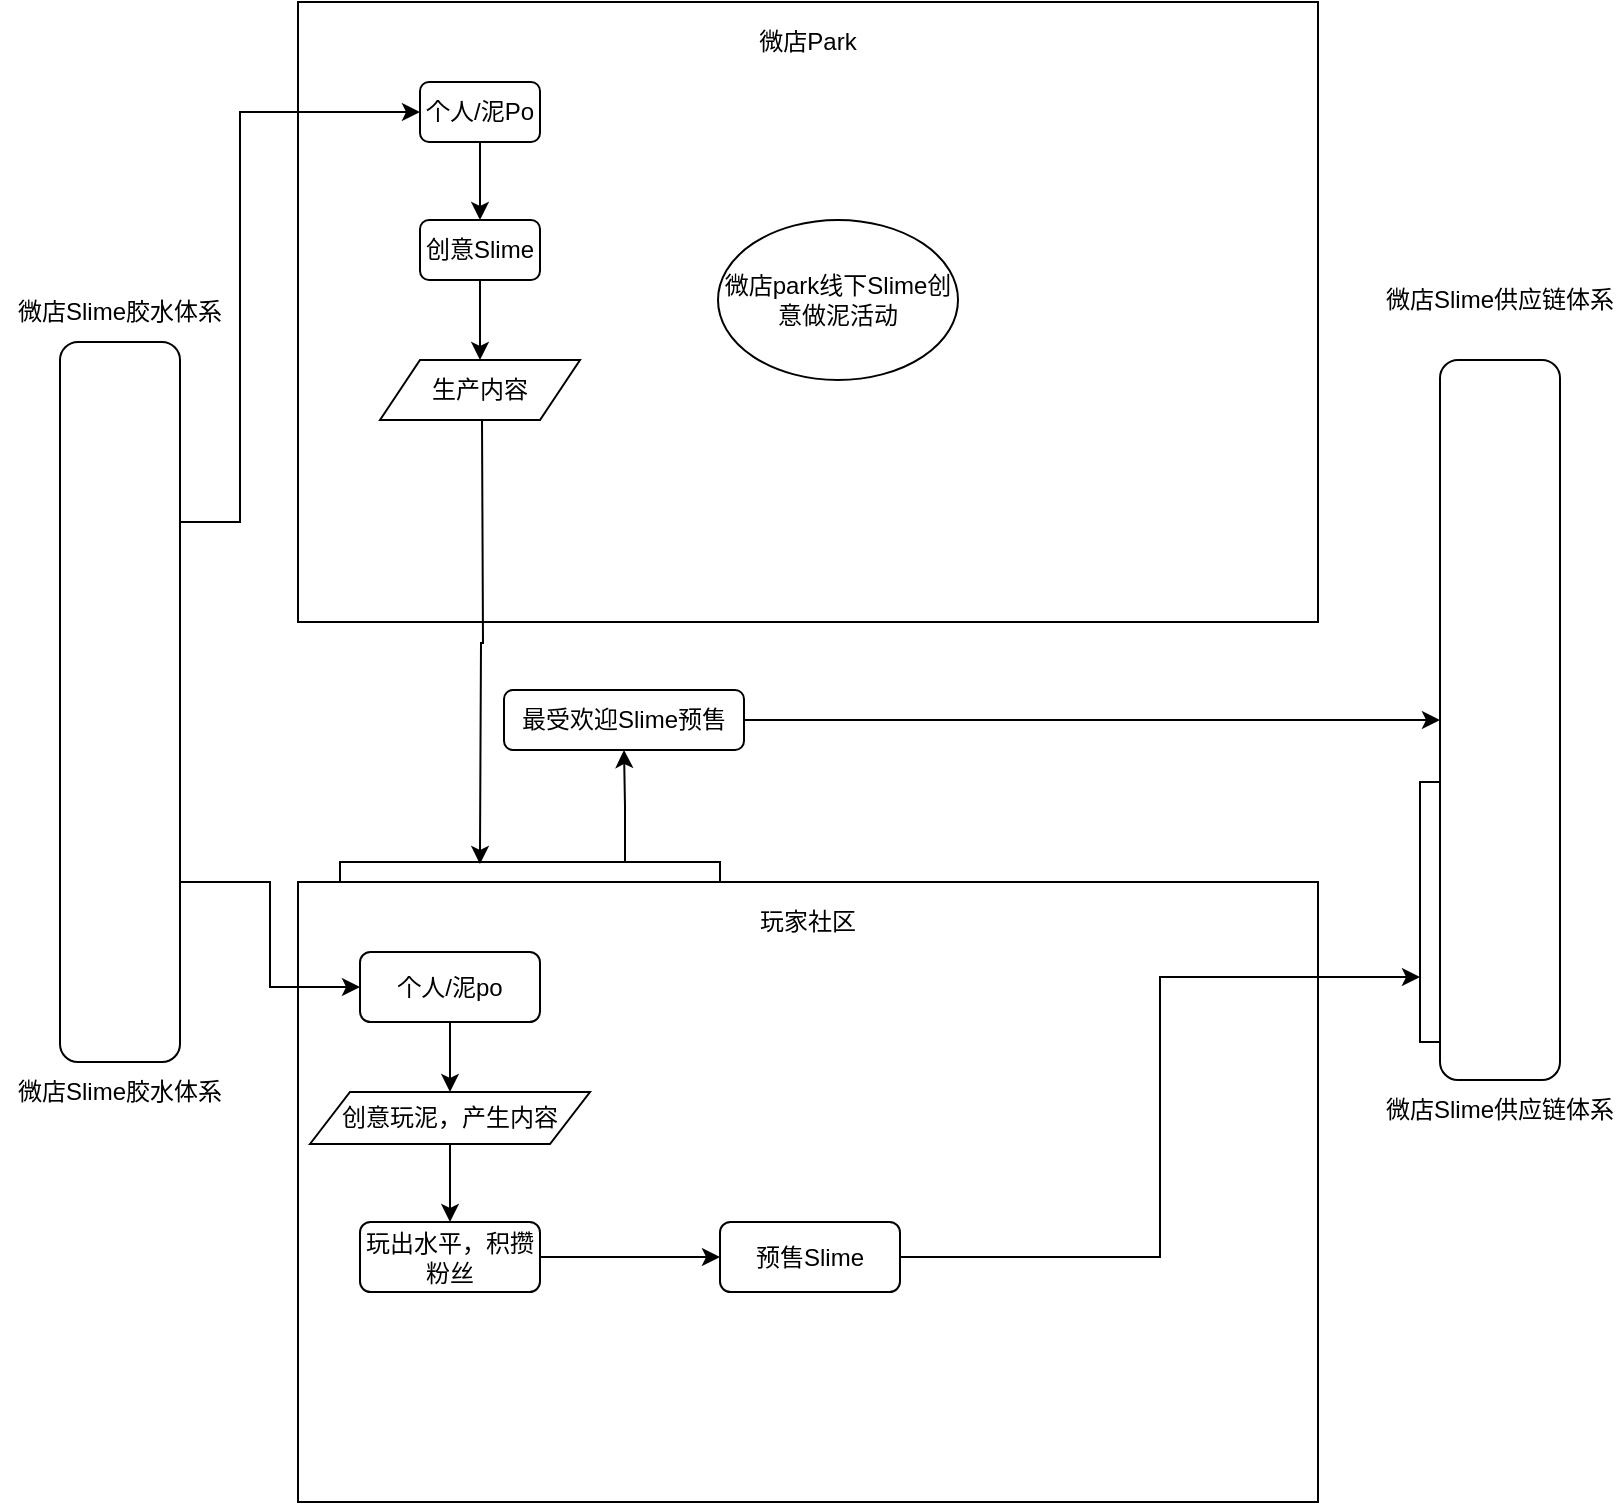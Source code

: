 <mxfile version="14.6.6" type="github">
  <diagram id="RX2YPMwh17J4jpXxYe5_" name="Page-1">
    <mxGraphModel dx="1126" dy="532" grid="1" gridSize="10" guides="1" tooltips="1" connect="1" arrows="1" fold="1" page="1" pageScale="1" pageWidth="827" pageHeight="1169" math="0" shadow="0">
      <root>
        <mxCell id="0" />
        <mxCell id="1" parent="0" />
        <mxCell id="JZUTQ4r3dBrUBhsWAXrr-1" value="" style="rounded=0;whiteSpace=wrap;html=1;fillColor=none;" vertex="1" parent="1">
          <mxGeometry x="159" y="40" width="510" height="310" as="geometry" />
        </mxCell>
        <mxCell id="JZUTQ4r3dBrUBhsWAXrr-2" value="微店Park" style="text;html=1;strokeColor=none;fillColor=none;align=center;verticalAlign=middle;whiteSpace=wrap;rounded=0;" vertex="1" parent="1">
          <mxGeometry x="369" y="50" width="90" height="20" as="geometry" />
        </mxCell>
        <mxCell id="JZUTQ4r3dBrUBhsWAXrr-4" value="" style="rounded=0;whiteSpace=wrap;html=1;fillColor=none;" vertex="1" parent="1">
          <mxGeometry x="159" y="480" width="510" height="310" as="geometry" />
        </mxCell>
        <mxCell id="JZUTQ4r3dBrUBhsWAXrr-5" value="玩家社区" style="text;html=1;strokeColor=none;fillColor=none;align=center;verticalAlign=middle;whiteSpace=wrap;rounded=0;" vertex="1" parent="1">
          <mxGeometry x="369" y="490" width="90" height="20" as="geometry" />
        </mxCell>
        <mxCell id="JZUTQ4r3dBrUBhsWAXrr-6" value="" style="rounded=1;whiteSpace=wrap;html=1;fillColor=none;" vertex="1" parent="1">
          <mxGeometry x="730" y="219" width="60" height="360" as="geometry" />
        </mxCell>
        <mxCell id="JZUTQ4r3dBrUBhsWAXrr-7" value="微店Slime供应链体系" style="text;html=1;strokeColor=none;fillColor=none;align=center;verticalAlign=middle;whiteSpace=wrap;rounded=0;" vertex="1" parent="1">
          <mxGeometry x="700" y="179" width="120" height="20" as="geometry" />
        </mxCell>
        <mxCell id="JZUTQ4r3dBrUBhsWAXrr-8" value="微店Slime供应链体系" style="text;html=1;strokeColor=none;fillColor=none;align=center;verticalAlign=middle;whiteSpace=wrap;rounded=0;" vertex="1" parent="1">
          <mxGeometry x="700" y="584" width="120" height="20" as="geometry" />
        </mxCell>
        <mxCell id="JZUTQ4r3dBrUBhsWAXrr-18" style="edgeStyle=orthogonalEdgeStyle;rounded=0;orthogonalLoop=1;jettySize=auto;html=1;exitX=1;exitY=0.25;exitDx=0;exitDy=0;entryX=0;entryY=0.5;entryDx=0;entryDy=0;" edge="1" parent="1" source="JZUTQ4r3dBrUBhsWAXrr-9" target="JZUTQ4r3dBrUBhsWAXrr-12">
          <mxGeometry relative="1" as="geometry">
            <Array as="points">
              <mxPoint x="130" y="300" />
              <mxPoint x="130" y="95" />
            </Array>
          </mxGeometry>
        </mxCell>
        <mxCell id="JZUTQ4r3dBrUBhsWAXrr-38" style="edgeStyle=orthogonalEdgeStyle;rounded=0;orthogonalLoop=1;jettySize=auto;html=1;exitX=1;exitY=0.75;exitDx=0;exitDy=0;entryX=0;entryY=0.5;entryDx=0;entryDy=0;" edge="1" parent="1" source="JZUTQ4r3dBrUBhsWAXrr-9" target="JZUTQ4r3dBrUBhsWAXrr-27">
          <mxGeometry relative="1" as="geometry" />
        </mxCell>
        <mxCell id="JZUTQ4r3dBrUBhsWAXrr-9" value="" style="rounded=1;whiteSpace=wrap;html=1;fillColor=none;" vertex="1" parent="1">
          <mxGeometry x="40" y="210" width="60" height="360" as="geometry" />
        </mxCell>
        <mxCell id="JZUTQ4r3dBrUBhsWAXrr-10" value="微店Slime胶水体系" style="text;html=1;strokeColor=none;fillColor=none;align=center;verticalAlign=middle;whiteSpace=wrap;rounded=0;" vertex="1" parent="1">
          <mxGeometry x="10" y="185" width="120" height="20" as="geometry" />
        </mxCell>
        <mxCell id="JZUTQ4r3dBrUBhsWAXrr-11" value="微店Slime胶水体系" style="text;html=1;strokeColor=none;fillColor=none;align=center;verticalAlign=middle;whiteSpace=wrap;rounded=0;" vertex="1" parent="1">
          <mxGeometry x="10" y="575" width="120" height="20" as="geometry" />
        </mxCell>
        <mxCell id="JZUTQ4r3dBrUBhsWAXrr-21" style="edgeStyle=orthogonalEdgeStyle;rounded=0;orthogonalLoop=1;jettySize=auto;html=1;exitX=0.5;exitY=1;exitDx=0;exitDy=0;entryX=0.5;entryY=0;entryDx=0;entryDy=0;" edge="1" parent="1" source="JZUTQ4r3dBrUBhsWAXrr-12" target="JZUTQ4r3dBrUBhsWAXrr-13">
          <mxGeometry relative="1" as="geometry" />
        </mxCell>
        <mxCell id="JZUTQ4r3dBrUBhsWAXrr-12" value="个人/泥Po" style="rounded=1;whiteSpace=wrap;html=1;fillColor=none;" vertex="1" parent="1">
          <mxGeometry x="220" y="80" width="60" height="30" as="geometry" />
        </mxCell>
        <mxCell id="JZUTQ4r3dBrUBhsWAXrr-22" style="edgeStyle=orthogonalEdgeStyle;rounded=0;orthogonalLoop=1;jettySize=auto;html=1;exitX=0.5;exitY=1;exitDx=0;exitDy=0;" edge="1" parent="1" source="JZUTQ4r3dBrUBhsWAXrr-13" target="JZUTQ4r3dBrUBhsWAXrr-16">
          <mxGeometry relative="1" as="geometry" />
        </mxCell>
        <mxCell id="JZUTQ4r3dBrUBhsWAXrr-13" value="创意Slime" style="rounded=1;whiteSpace=wrap;html=1;fillColor=none;" vertex="1" parent="1">
          <mxGeometry x="220" y="149" width="60" height="30" as="geometry" />
        </mxCell>
        <mxCell id="JZUTQ4r3dBrUBhsWAXrr-20" style="edgeStyle=orthogonalEdgeStyle;rounded=0;orthogonalLoop=1;jettySize=auto;html=1;exitX=0.5;exitY=1;exitDx=0;exitDy=0;entryX=0.363;entryY=0.1;entryDx=0;entryDy=0;entryPerimeter=0;" edge="1" parent="1">
          <mxGeometry relative="1" as="geometry">
            <mxPoint x="251" y="249" as="sourcePoint" />
            <mxPoint x="249.97" y="471" as="targetPoint" />
          </mxGeometry>
        </mxCell>
        <mxCell id="JZUTQ4r3dBrUBhsWAXrr-16" value="生产内容" style="shape=parallelogram;perimeter=parallelogramPerimeter;whiteSpace=wrap;html=1;fixedSize=1;fillColor=none;" vertex="1" parent="1">
          <mxGeometry x="200" y="219" width="100" height="30" as="geometry" />
        </mxCell>
        <mxCell id="JZUTQ4r3dBrUBhsWAXrr-24" style="edgeStyle=orthogonalEdgeStyle;rounded=0;orthogonalLoop=1;jettySize=auto;html=1;exitX=0.75;exitY=0;exitDx=0;exitDy=0;entryX=0.5;entryY=1;entryDx=0;entryDy=0;" edge="1" parent="1" source="JZUTQ4r3dBrUBhsWAXrr-17" target="JZUTQ4r3dBrUBhsWAXrr-23">
          <mxGeometry relative="1" as="geometry" />
        </mxCell>
        <mxCell id="JZUTQ4r3dBrUBhsWAXrr-17" value="" style="rounded=0;whiteSpace=wrap;html=1;fillColor=none;" vertex="1" parent="1">
          <mxGeometry x="180" y="470" width="190" height="10" as="geometry" />
        </mxCell>
        <mxCell id="JZUTQ4r3dBrUBhsWAXrr-25" style="edgeStyle=orthogonalEdgeStyle;rounded=0;orthogonalLoop=1;jettySize=auto;html=1;exitX=1;exitY=0.5;exitDx=0;exitDy=0;entryX=0;entryY=0.5;entryDx=0;entryDy=0;" edge="1" parent="1" source="JZUTQ4r3dBrUBhsWAXrr-23" target="JZUTQ4r3dBrUBhsWAXrr-6">
          <mxGeometry relative="1" as="geometry" />
        </mxCell>
        <mxCell id="JZUTQ4r3dBrUBhsWAXrr-23" value="最受欢迎Slime预售" style="rounded=1;whiteSpace=wrap;html=1;fillColor=none;" vertex="1" parent="1">
          <mxGeometry x="262" y="384" width="120" height="30" as="geometry" />
        </mxCell>
        <mxCell id="JZUTQ4r3dBrUBhsWAXrr-26" value="微店park线下Slime创意做泥活动" style="ellipse;whiteSpace=wrap;html=1;fillColor=none;" vertex="1" parent="1">
          <mxGeometry x="369" y="149" width="120" height="80" as="geometry" />
        </mxCell>
        <mxCell id="JZUTQ4r3dBrUBhsWAXrr-35" style="edgeStyle=orthogonalEdgeStyle;rounded=0;orthogonalLoop=1;jettySize=auto;html=1;exitX=0.5;exitY=1;exitDx=0;exitDy=0;entryX=0.5;entryY=0;entryDx=0;entryDy=0;" edge="1" parent="1" source="JZUTQ4r3dBrUBhsWAXrr-27" target="JZUTQ4r3dBrUBhsWAXrr-30">
          <mxGeometry relative="1" as="geometry" />
        </mxCell>
        <mxCell id="JZUTQ4r3dBrUBhsWAXrr-27" value="个人/泥po" style="rounded=1;whiteSpace=wrap;html=1;fillColor=none;" vertex="1" parent="1">
          <mxGeometry x="190" y="515" width="90" height="35" as="geometry" />
        </mxCell>
        <mxCell id="JZUTQ4r3dBrUBhsWAXrr-33" style="edgeStyle=orthogonalEdgeStyle;rounded=0;orthogonalLoop=1;jettySize=auto;html=1;entryX=0;entryY=0.75;entryDx=0;entryDy=0;" edge="1" parent="1" source="JZUTQ4r3dBrUBhsWAXrr-28" target="JZUTQ4r3dBrUBhsWAXrr-34">
          <mxGeometry relative="1" as="geometry">
            <mxPoint x="650" y="460" as="targetPoint" />
          </mxGeometry>
        </mxCell>
        <mxCell id="JZUTQ4r3dBrUBhsWAXrr-28" value="预售Slime" style="rounded=1;whiteSpace=wrap;html=1;fillColor=none;" vertex="1" parent="1">
          <mxGeometry x="370" y="650" width="90" height="35" as="geometry" />
        </mxCell>
        <mxCell id="JZUTQ4r3dBrUBhsWAXrr-37" style="edgeStyle=orthogonalEdgeStyle;rounded=0;orthogonalLoop=1;jettySize=auto;html=1;entryX=0;entryY=0.5;entryDx=0;entryDy=0;" edge="1" parent="1" source="JZUTQ4r3dBrUBhsWAXrr-29" target="JZUTQ4r3dBrUBhsWAXrr-28">
          <mxGeometry relative="1" as="geometry" />
        </mxCell>
        <mxCell id="JZUTQ4r3dBrUBhsWAXrr-29" value="玩出水平，积攒粉丝" style="rounded=1;whiteSpace=wrap;html=1;fillColor=none;" vertex="1" parent="1">
          <mxGeometry x="190" y="650" width="90" height="35" as="geometry" />
        </mxCell>
        <mxCell id="JZUTQ4r3dBrUBhsWAXrr-36" style="edgeStyle=orthogonalEdgeStyle;rounded=0;orthogonalLoop=1;jettySize=auto;html=1;exitX=0.5;exitY=1;exitDx=0;exitDy=0;entryX=0.5;entryY=0;entryDx=0;entryDy=0;" edge="1" parent="1" source="JZUTQ4r3dBrUBhsWAXrr-30" target="JZUTQ4r3dBrUBhsWAXrr-29">
          <mxGeometry relative="1" as="geometry" />
        </mxCell>
        <mxCell id="JZUTQ4r3dBrUBhsWAXrr-30" value="创意玩泥，产生内容" style="shape=parallelogram;perimeter=parallelogramPerimeter;whiteSpace=wrap;html=1;fixedSize=1;fillColor=none;" vertex="1" parent="1">
          <mxGeometry x="165" y="585" width="140" height="26" as="geometry" />
        </mxCell>
        <mxCell id="JZUTQ4r3dBrUBhsWAXrr-34" value="" style="rounded=0;whiteSpace=wrap;html=1;fillColor=none;" vertex="1" parent="1">
          <mxGeometry x="720" y="430" width="10" height="130" as="geometry" />
        </mxCell>
      </root>
    </mxGraphModel>
  </diagram>
</mxfile>

